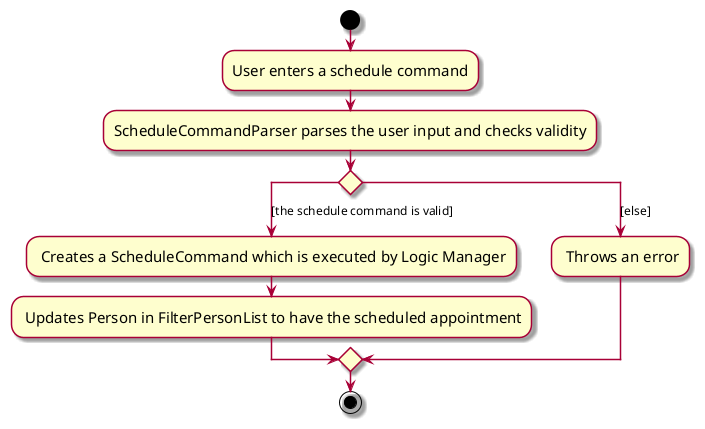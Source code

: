 @startuml
skin rose
skinparam ActivityFontSize 15
skinparam ArrowFontSize 12
start
:User enters a schedule command;

:ScheduleCommandParser parses the user input and checks validity;


'Since the beta syntax does not support placing the condition outside the
'diamond we place it as the true branch instead.

switch ()
case([the schedule command is valid])
    : Creates a ScheduleCommand which is executed by Logic Manager;
    : Updates Person in FilterPersonList to have the scheduled appointment;
case([else])
    : Throws an error;
endswitch
stop
@enduml
